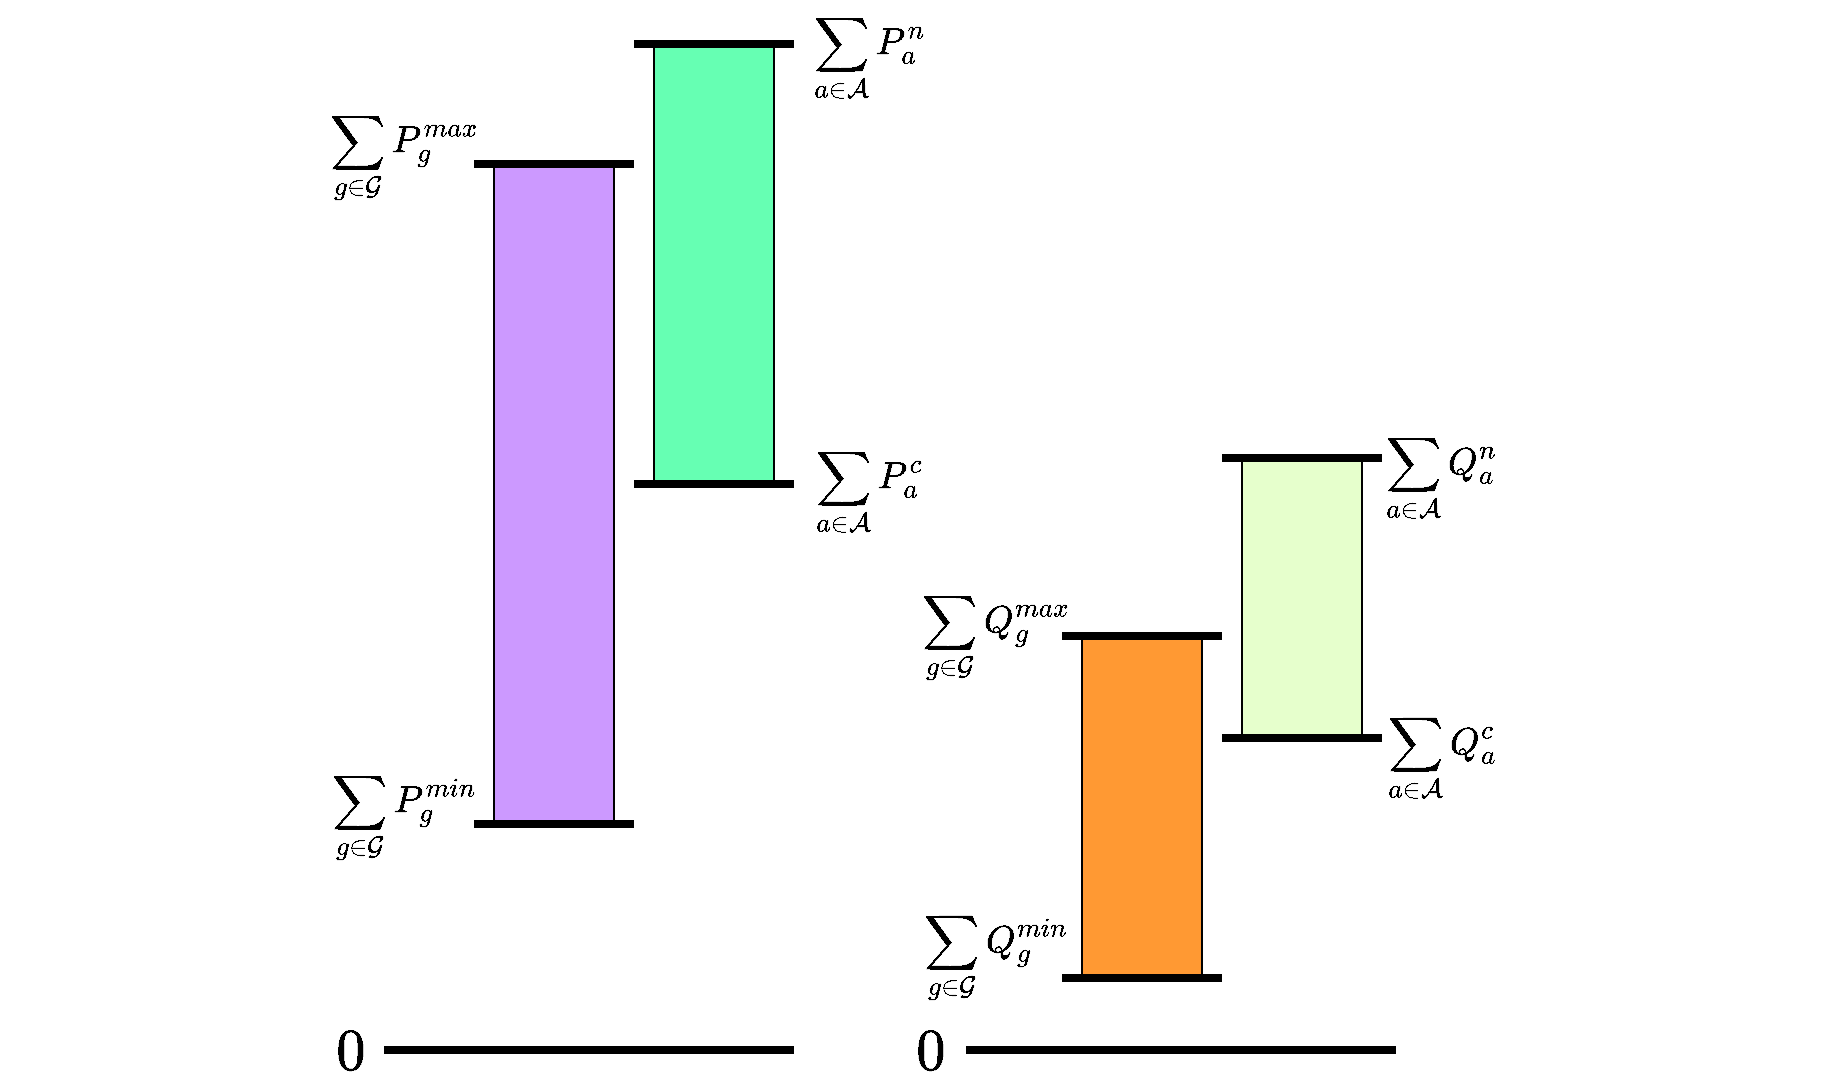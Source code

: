 <mxfile version="24.6.4" type="device">
  <diagram name="Page-1" id="bTtyzCqTs-vy3DoWyehP">
    <mxGraphModel dx="1235" dy="731" grid="1" gridSize="10" guides="1" tooltips="1" connect="1" arrows="1" fold="1" page="1" pageScale="1" pageWidth="1100" pageHeight="850" math="1" shadow="0">
      <root>
        <mxCell id="0" />
        <mxCell id="1" parent="0" />
        <mxCell id="i1ACQIUt5gywTmmsqVxy-4" value="" style="rounded=0;whiteSpace=wrap;html=1;fillColor=#CC99FF;strokeColor=default;" vertex="1" parent="1">
          <mxGeometry x="300" y="172" width="60" height="330" as="geometry" />
        </mxCell>
        <mxCell id="i1ACQIUt5gywTmmsqVxy-5" value="" style="rounded=0;whiteSpace=wrap;html=1;fillColor=#66FFB3;strokeColor=default;" vertex="1" parent="1">
          <mxGeometry x="380" y="112" width="60" height="220" as="geometry" />
        </mxCell>
        <mxCell id="i1ACQIUt5gywTmmsqVxy-6" value="" style="endArrow=none;html=1;rounded=0;strokeWidth=4;" edge="1" parent="1">
          <mxGeometry width="50" height="50" relative="1" as="geometry">
            <mxPoint x="290" y="172" as="sourcePoint" />
            <mxPoint x="370" y="172" as="targetPoint" />
          </mxGeometry>
        </mxCell>
        <mxCell id="i1ACQIUt5gywTmmsqVxy-7" value="" style="endArrow=none;html=1;rounded=0;strokeWidth=4;" edge="1" parent="1">
          <mxGeometry width="50" height="50" relative="1" as="geometry">
            <mxPoint x="290" y="502" as="sourcePoint" />
            <mxPoint x="370" y="502" as="targetPoint" />
          </mxGeometry>
        </mxCell>
        <mxCell id="i1ACQIUt5gywTmmsqVxy-8" value="" style="endArrow=none;html=1;rounded=0;strokeWidth=4;" edge="1" parent="1">
          <mxGeometry width="50" height="50" relative="1" as="geometry">
            <mxPoint x="370" y="112" as="sourcePoint" />
            <mxPoint x="450" y="112" as="targetPoint" />
          </mxGeometry>
        </mxCell>
        <mxCell id="i1ACQIUt5gywTmmsqVxy-9" value="" style="endArrow=none;html=1;rounded=0;strokeWidth=4;" edge="1" parent="1">
          <mxGeometry width="50" height="50" relative="1" as="geometry">
            <mxPoint x="370" y="332" as="sourcePoint" />
            <mxPoint x="450" y="332" as="targetPoint" />
          </mxGeometry>
        </mxCell>
        <mxCell id="i1ACQIUt5gywTmmsqVxy-10" value="" style="rounded=0;whiteSpace=wrap;html=1;fillColor=#FF9933;strokeColor=default;" vertex="1" parent="1">
          <mxGeometry x="594" y="409" width="60" height="170" as="geometry" />
        </mxCell>
        <mxCell id="i1ACQIUt5gywTmmsqVxy-11" value="" style="rounded=0;whiteSpace=wrap;html=1;fillColor=#E6FFCC;strokeColor=default;" vertex="1" parent="1">
          <mxGeometry x="674" y="319" width="60" height="140" as="geometry" />
        </mxCell>
        <mxCell id="i1ACQIUt5gywTmmsqVxy-12" value="" style="endArrow=none;html=1;rounded=0;strokeWidth=4;" edge="1" parent="1">
          <mxGeometry width="50" height="50" relative="1" as="geometry">
            <mxPoint x="584" y="408" as="sourcePoint" />
            <mxPoint x="664" y="408" as="targetPoint" />
          </mxGeometry>
        </mxCell>
        <mxCell id="i1ACQIUt5gywTmmsqVxy-13" value="" style="endArrow=none;html=1;rounded=0;strokeWidth=4;" edge="1" parent="1">
          <mxGeometry width="50" height="50" relative="1" as="geometry">
            <mxPoint x="584" y="579" as="sourcePoint" />
            <mxPoint x="664" y="579" as="targetPoint" />
          </mxGeometry>
        </mxCell>
        <mxCell id="i1ACQIUt5gywTmmsqVxy-14" value="" style="endArrow=none;html=1;rounded=0;strokeWidth=4;" edge="1" parent="1">
          <mxGeometry width="50" height="50" relative="1" as="geometry">
            <mxPoint x="664" y="459" as="sourcePoint" />
            <mxPoint x="744" y="459" as="targetPoint" />
          </mxGeometry>
        </mxCell>
        <mxCell id="i1ACQIUt5gywTmmsqVxy-15" value="" style="endArrow=none;html=1;rounded=0;strokeWidth=4;" edge="1" parent="1">
          <mxGeometry width="50" height="50" relative="1" as="geometry">
            <mxPoint x="664" y="319" as="sourcePoint" />
            <mxPoint x="744" y="319" as="targetPoint" />
          </mxGeometry>
        </mxCell>
        <mxCell id="i1ACQIUt5gywTmmsqVxy-16" value="$$\sum_{g\in\mathbb{\mathcal{G}}}P_{g}^{\textit{max}}$$" style="text;html=1;align=center;verticalAlign=middle;whiteSpace=wrap;rounded=0;fontSize=16;" vertex="1" parent="1">
          <mxGeometry x="220" y="140" width="70" height="60" as="geometry" />
        </mxCell>
        <mxCell id="i1ACQIUt5gywTmmsqVxy-17" value="$$\sum_{g\in\mathbb{\mathcal{G}}}P_{g}^{\textit{min}}$$" style="text;html=1;align=center;verticalAlign=middle;whiteSpace=wrap;rounded=0;fontSize=16;" vertex="1" parent="1">
          <mxGeometry x="220" y="470" width="70" height="60" as="geometry" />
        </mxCell>
        <mxCell id="i1ACQIUt5gywTmmsqVxy-18" value="$$\sum_{a\in\mathbb{\mathcal{A}}}P_{a}^{\textit{n}}$$" style="text;html=1;align=center;verticalAlign=middle;whiteSpace=wrap;rounded=0;fontSize=16;" vertex="1" parent="1">
          <mxGeometry x="450" y="90" width="75" height="60" as="geometry" />
        </mxCell>
        <mxCell id="i1ACQIUt5gywTmmsqVxy-19" value="$$\sum_{a\in\mathbb{\mathcal{A}}}P_{a}^{\textit{c}}$$" style="text;html=1;align=center;verticalAlign=middle;whiteSpace=wrap;rounded=0;fontSize=16;" vertex="1" parent="1">
          <mxGeometry x="452.5" y="307" width="70" height="60" as="geometry" />
        </mxCell>
        <mxCell id="i1ACQIUt5gywTmmsqVxy-20" value="$$\sum_{g\in\mathbb{\mathcal{G}}}Q_{g}^{\textit{max}}$$" style="text;html=1;align=center;verticalAlign=middle;whiteSpace=wrap;rounded=0;fontSize=16;" vertex="1" parent="1">
          <mxGeometry x="516" y="380" width="70" height="60" as="geometry" />
        </mxCell>
        <mxCell id="i1ACQIUt5gywTmmsqVxy-21" value="$$\sum_{g\in\mathbb{\mathcal{G}}}Q_{g}^{\textit{min}}$$" style="text;html=1;align=center;verticalAlign=middle;whiteSpace=wrap;rounded=0;fontSize=16;" vertex="1" parent="1">
          <mxGeometry x="516" y="540" width="70" height="60" as="geometry" />
        </mxCell>
        <mxCell id="i1ACQIUt5gywTmmsqVxy-23" value="$$\sum_{a\in\mathbb{\mathcal{A}}}Q_{a}^{\textit{n}}$$" style="text;html=1;align=center;verticalAlign=middle;whiteSpace=wrap;rounded=0;fontSize=16;" vertex="1" parent="1">
          <mxGeometry x="736" y="300" width="75" height="60" as="geometry" />
        </mxCell>
        <mxCell id="i1ACQIUt5gywTmmsqVxy-24" value="$$\sum_{a\in\mathbb{\mathcal{A}}}Q_{a}^{\textit{c}}$$" style="text;html=1;align=center;verticalAlign=middle;whiteSpace=wrap;rounded=0;fontSize=16;" vertex="1" parent="1">
          <mxGeometry x="738.5" y="440" width="70" height="60" as="geometry" />
        </mxCell>
        <mxCell id="i1ACQIUt5gywTmmsqVxy-26" value="" style="endArrow=none;html=1;rounded=0;strokeWidth=4;" edge="1" parent="1" source="i1ACQIUt5gywTmmsqVxy-27">
          <mxGeometry width="50" height="50" relative="1" as="geometry">
            <mxPoint x="270" y="614.5" as="sourcePoint" />
            <mxPoint x="450" y="615" as="targetPoint" />
          </mxGeometry>
        </mxCell>
        <mxCell id="i1ACQIUt5gywTmmsqVxy-27" value="$$0$$" style="text;html=1;align=center;verticalAlign=middle;whiteSpace=wrap;rounded=0;fontSize=25;" vertex="1" parent="1">
          <mxGeometry x="212" y="600" width="33" height="30" as="geometry" />
        </mxCell>
        <mxCell id="i1ACQIUt5gywTmmsqVxy-28" value="" style="endArrow=none;html=1;rounded=0;strokeWidth=4;" edge="1" parent="1">
          <mxGeometry width="50" height="50" relative="1" as="geometry">
            <mxPoint x="536" y="615" as="sourcePoint" />
            <mxPoint x="751" y="615" as="targetPoint" />
          </mxGeometry>
        </mxCell>
        <mxCell id="i1ACQIUt5gywTmmsqVxy-29" value="$$0$$" style="text;html=1;align=center;verticalAlign=middle;whiteSpace=wrap;rounded=0;fontSize=25;" vertex="1" parent="1">
          <mxGeometry x="502" y="600" width="33" height="30" as="geometry" />
        </mxCell>
      </root>
    </mxGraphModel>
  </diagram>
</mxfile>
